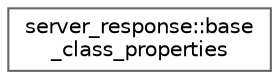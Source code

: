digraph "Graphical Class Hierarchy"
{
 // LATEX_PDF_SIZE
  bgcolor="transparent";
  edge [fontname=Helvetica,fontsize=10,labelfontname=Helvetica,labelfontsize=10];
  node [fontname=Helvetica,fontsize=10,shape=box,height=0.2,width=0.4];
  rankdir="LR";
  Node0 [id="Node000000",label="server_response::base\l_class_properties",height=0.2,width=0.4,color="grey40", fillcolor="white", style="filled",URL="$structserver__response_1_1base__class__properties.html",tooltip=" "];
}
